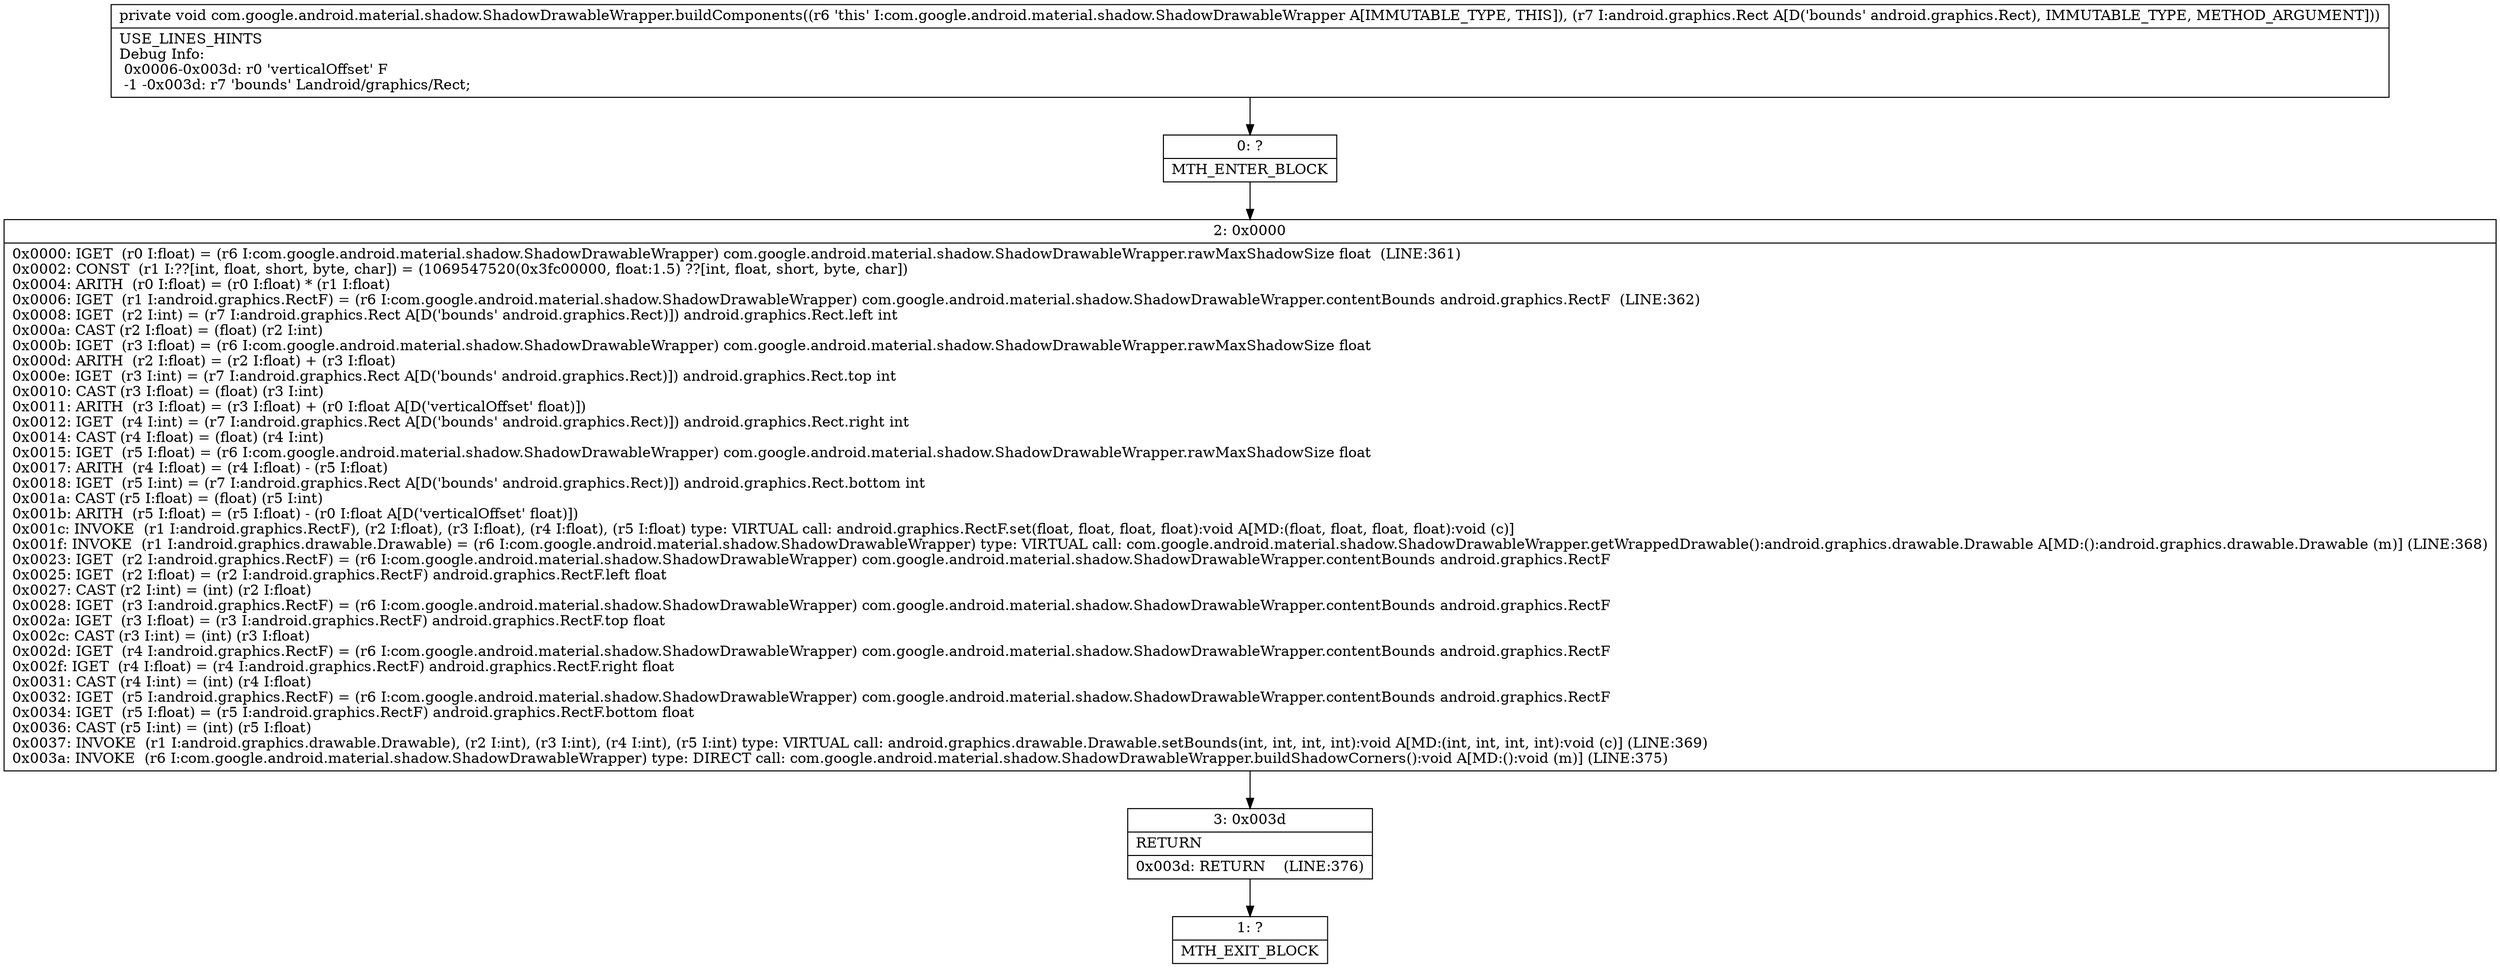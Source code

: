 digraph "CFG forcom.google.android.material.shadow.ShadowDrawableWrapper.buildComponents(Landroid\/graphics\/Rect;)V" {
Node_0 [shape=record,label="{0\:\ ?|MTH_ENTER_BLOCK\l}"];
Node_2 [shape=record,label="{2\:\ 0x0000|0x0000: IGET  (r0 I:float) = (r6 I:com.google.android.material.shadow.ShadowDrawableWrapper) com.google.android.material.shadow.ShadowDrawableWrapper.rawMaxShadowSize float  (LINE:361)\l0x0002: CONST  (r1 I:??[int, float, short, byte, char]) = (1069547520(0x3fc00000, float:1.5) ??[int, float, short, byte, char]) \l0x0004: ARITH  (r0 I:float) = (r0 I:float) * (r1 I:float) \l0x0006: IGET  (r1 I:android.graphics.RectF) = (r6 I:com.google.android.material.shadow.ShadowDrawableWrapper) com.google.android.material.shadow.ShadowDrawableWrapper.contentBounds android.graphics.RectF  (LINE:362)\l0x0008: IGET  (r2 I:int) = (r7 I:android.graphics.Rect A[D('bounds' android.graphics.Rect)]) android.graphics.Rect.left int \l0x000a: CAST (r2 I:float) = (float) (r2 I:int) \l0x000b: IGET  (r3 I:float) = (r6 I:com.google.android.material.shadow.ShadowDrawableWrapper) com.google.android.material.shadow.ShadowDrawableWrapper.rawMaxShadowSize float \l0x000d: ARITH  (r2 I:float) = (r2 I:float) + (r3 I:float) \l0x000e: IGET  (r3 I:int) = (r7 I:android.graphics.Rect A[D('bounds' android.graphics.Rect)]) android.graphics.Rect.top int \l0x0010: CAST (r3 I:float) = (float) (r3 I:int) \l0x0011: ARITH  (r3 I:float) = (r3 I:float) + (r0 I:float A[D('verticalOffset' float)]) \l0x0012: IGET  (r4 I:int) = (r7 I:android.graphics.Rect A[D('bounds' android.graphics.Rect)]) android.graphics.Rect.right int \l0x0014: CAST (r4 I:float) = (float) (r4 I:int) \l0x0015: IGET  (r5 I:float) = (r6 I:com.google.android.material.shadow.ShadowDrawableWrapper) com.google.android.material.shadow.ShadowDrawableWrapper.rawMaxShadowSize float \l0x0017: ARITH  (r4 I:float) = (r4 I:float) \- (r5 I:float) \l0x0018: IGET  (r5 I:int) = (r7 I:android.graphics.Rect A[D('bounds' android.graphics.Rect)]) android.graphics.Rect.bottom int \l0x001a: CAST (r5 I:float) = (float) (r5 I:int) \l0x001b: ARITH  (r5 I:float) = (r5 I:float) \- (r0 I:float A[D('verticalOffset' float)]) \l0x001c: INVOKE  (r1 I:android.graphics.RectF), (r2 I:float), (r3 I:float), (r4 I:float), (r5 I:float) type: VIRTUAL call: android.graphics.RectF.set(float, float, float, float):void A[MD:(float, float, float, float):void (c)]\l0x001f: INVOKE  (r1 I:android.graphics.drawable.Drawable) = (r6 I:com.google.android.material.shadow.ShadowDrawableWrapper) type: VIRTUAL call: com.google.android.material.shadow.ShadowDrawableWrapper.getWrappedDrawable():android.graphics.drawable.Drawable A[MD:():android.graphics.drawable.Drawable (m)] (LINE:368)\l0x0023: IGET  (r2 I:android.graphics.RectF) = (r6 I:com.google.android.material.shadow.ShadowDrawableWrapper) com.google.android.material.shadow.ShadowDrawableWrapper.contentBounds android.graphics.RectF \l0x0025: IGET  (r2 I:float) = (r2 I:android.graphics.RectF) android.graphics.RectF.left float \l0x0027: CAST (r2 I:int) = (int) (r2 I:float) \l0x0028: IGET  (r3 I:android.graphics.RectF) = (r6 I:com.google.android.material.shadow.ShadowDrawableWrapper) com.google.android.material.shadow.ShadowDrawableWrapper.contentBounds android.graphics.RectF \l0x002a: IGET  (r3 I:float) = (r3 I:android.graphics.RectF) android.graphics.RectF.top float \l0x002c: CAST (r3 I:int) = (int) (r3 I:float) \l0x002d: IGET  (r4 I:android.graphics.RectF) = (r6 I:com.google.android.material.shadow.ShadowDrawableWrapper) com.google.android.material.shadow.ShadowDrawableWrapper.contentBounds android.graphics.RectF \l0x002f: IGET  (r4 I:float) = (r4 I:android.graphics.RectF) android.graphics.RectF.right float \l0x0031: CAST (r4 I:int) = (int) (r4 I:float) \l0x0032: IGET  (r5 I:android.graphics.RectF) = (r6 I:com.google.android.material.shadow.ShadowDrawableWrapper) com.google.android.material.shadow.ShadowDrawableWrapper.contentBounds android.graphics.RectF \l0x0034: IGET  (r5 I:float) = (r5 I:android.graphics.RectF) android.graphics.RectF.bottom float \l0x0036: CAST (r5 I:int) = (int) (r5 I:float) \l0x0037: INVOKE  (r1 I:android.graphics.drawable.Drawable), (r2 I:int), (r3 I:int), (r4 I:int), (r5 I:int) type: VIRTUAL call: android.graphics.drawable.Drawable.setBounds(int, int, int, int):void A[MD:(int, int, int, int):void (c)] (LINE:369)\l0x003a: INVOKE  (r6 I:com.google.android.material.shadow.ShadowDrawableWrapper) type: DIRECT call: com.google.android.material.shadow.ShadowDrawableWrapper.buildShadowCorners():void A[MD:():void (m)] (LINE:375)\l}"];
Node_3 [shape=record,label="{3\:\ 0x003d|RETURN\l|0x003d: RETURN    (LINE:376)\l}"];
Node_1 [shape=record,label="{1\:\ ?|MTH_EXIT_BLOCK\l}"];
MethodNode[shape=record,label="{private void com.google.android.material.shadow.ShadowDrawableWrapper.buildComponents((r6 'this' I:com.google.android.material.shadow.ShadowDrawableWrapper A[IMMUTABLE_TYPE, THIS]), (r7 I:android.graphics.Rect A[D('bounds' android.graphics.Rect), IMMUTABLE_TYPE, METHOD_ARGUMENT]))  | USE_LINES_HINTS\lDebug Info:\l  0x0006\-0x003d: r0 'verticalOffset' F\l  \-1 \-0x003d: r7 'bounds' Landroid\/graphics\/Rect;\l}"];
MethodNode -> Node_0;Node_0 -> Node_2;
Node_2 -> Node_3;
Node_3 -> Node_1;
}

